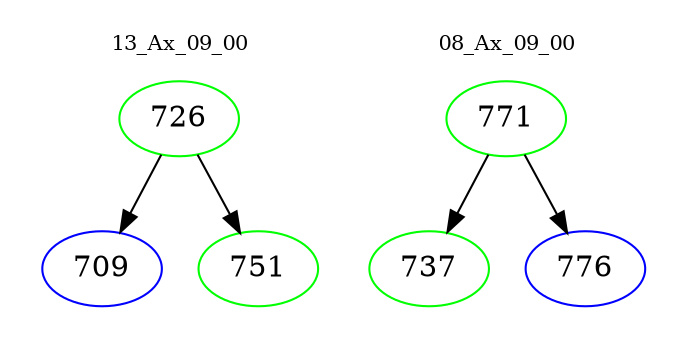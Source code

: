 digraph{
subgraph cluster_0 {
color = white
label = "13_Ax_09_00";
fontsize=10;
T0_726 [label="726", color="green"]
T0_726 -> T0_709 [color="black"]
T0_709 [label="709", color="blue"]
T0_726 -> T0_751 [color="black"]
T0_751 [label="751", color="green"]
}
subgraph cluster_1 {
color = white
label = "08_Ax_09_00";
fontsize=10;
T1_771 [label="771", color="green"]
T1_771 -> T1_737 [color="black"]
T1_737 [label="737", color="green"]
T1_771 -> T1_776 [color="black"]
T1_776 [label="776", color="blue"]
}
}
